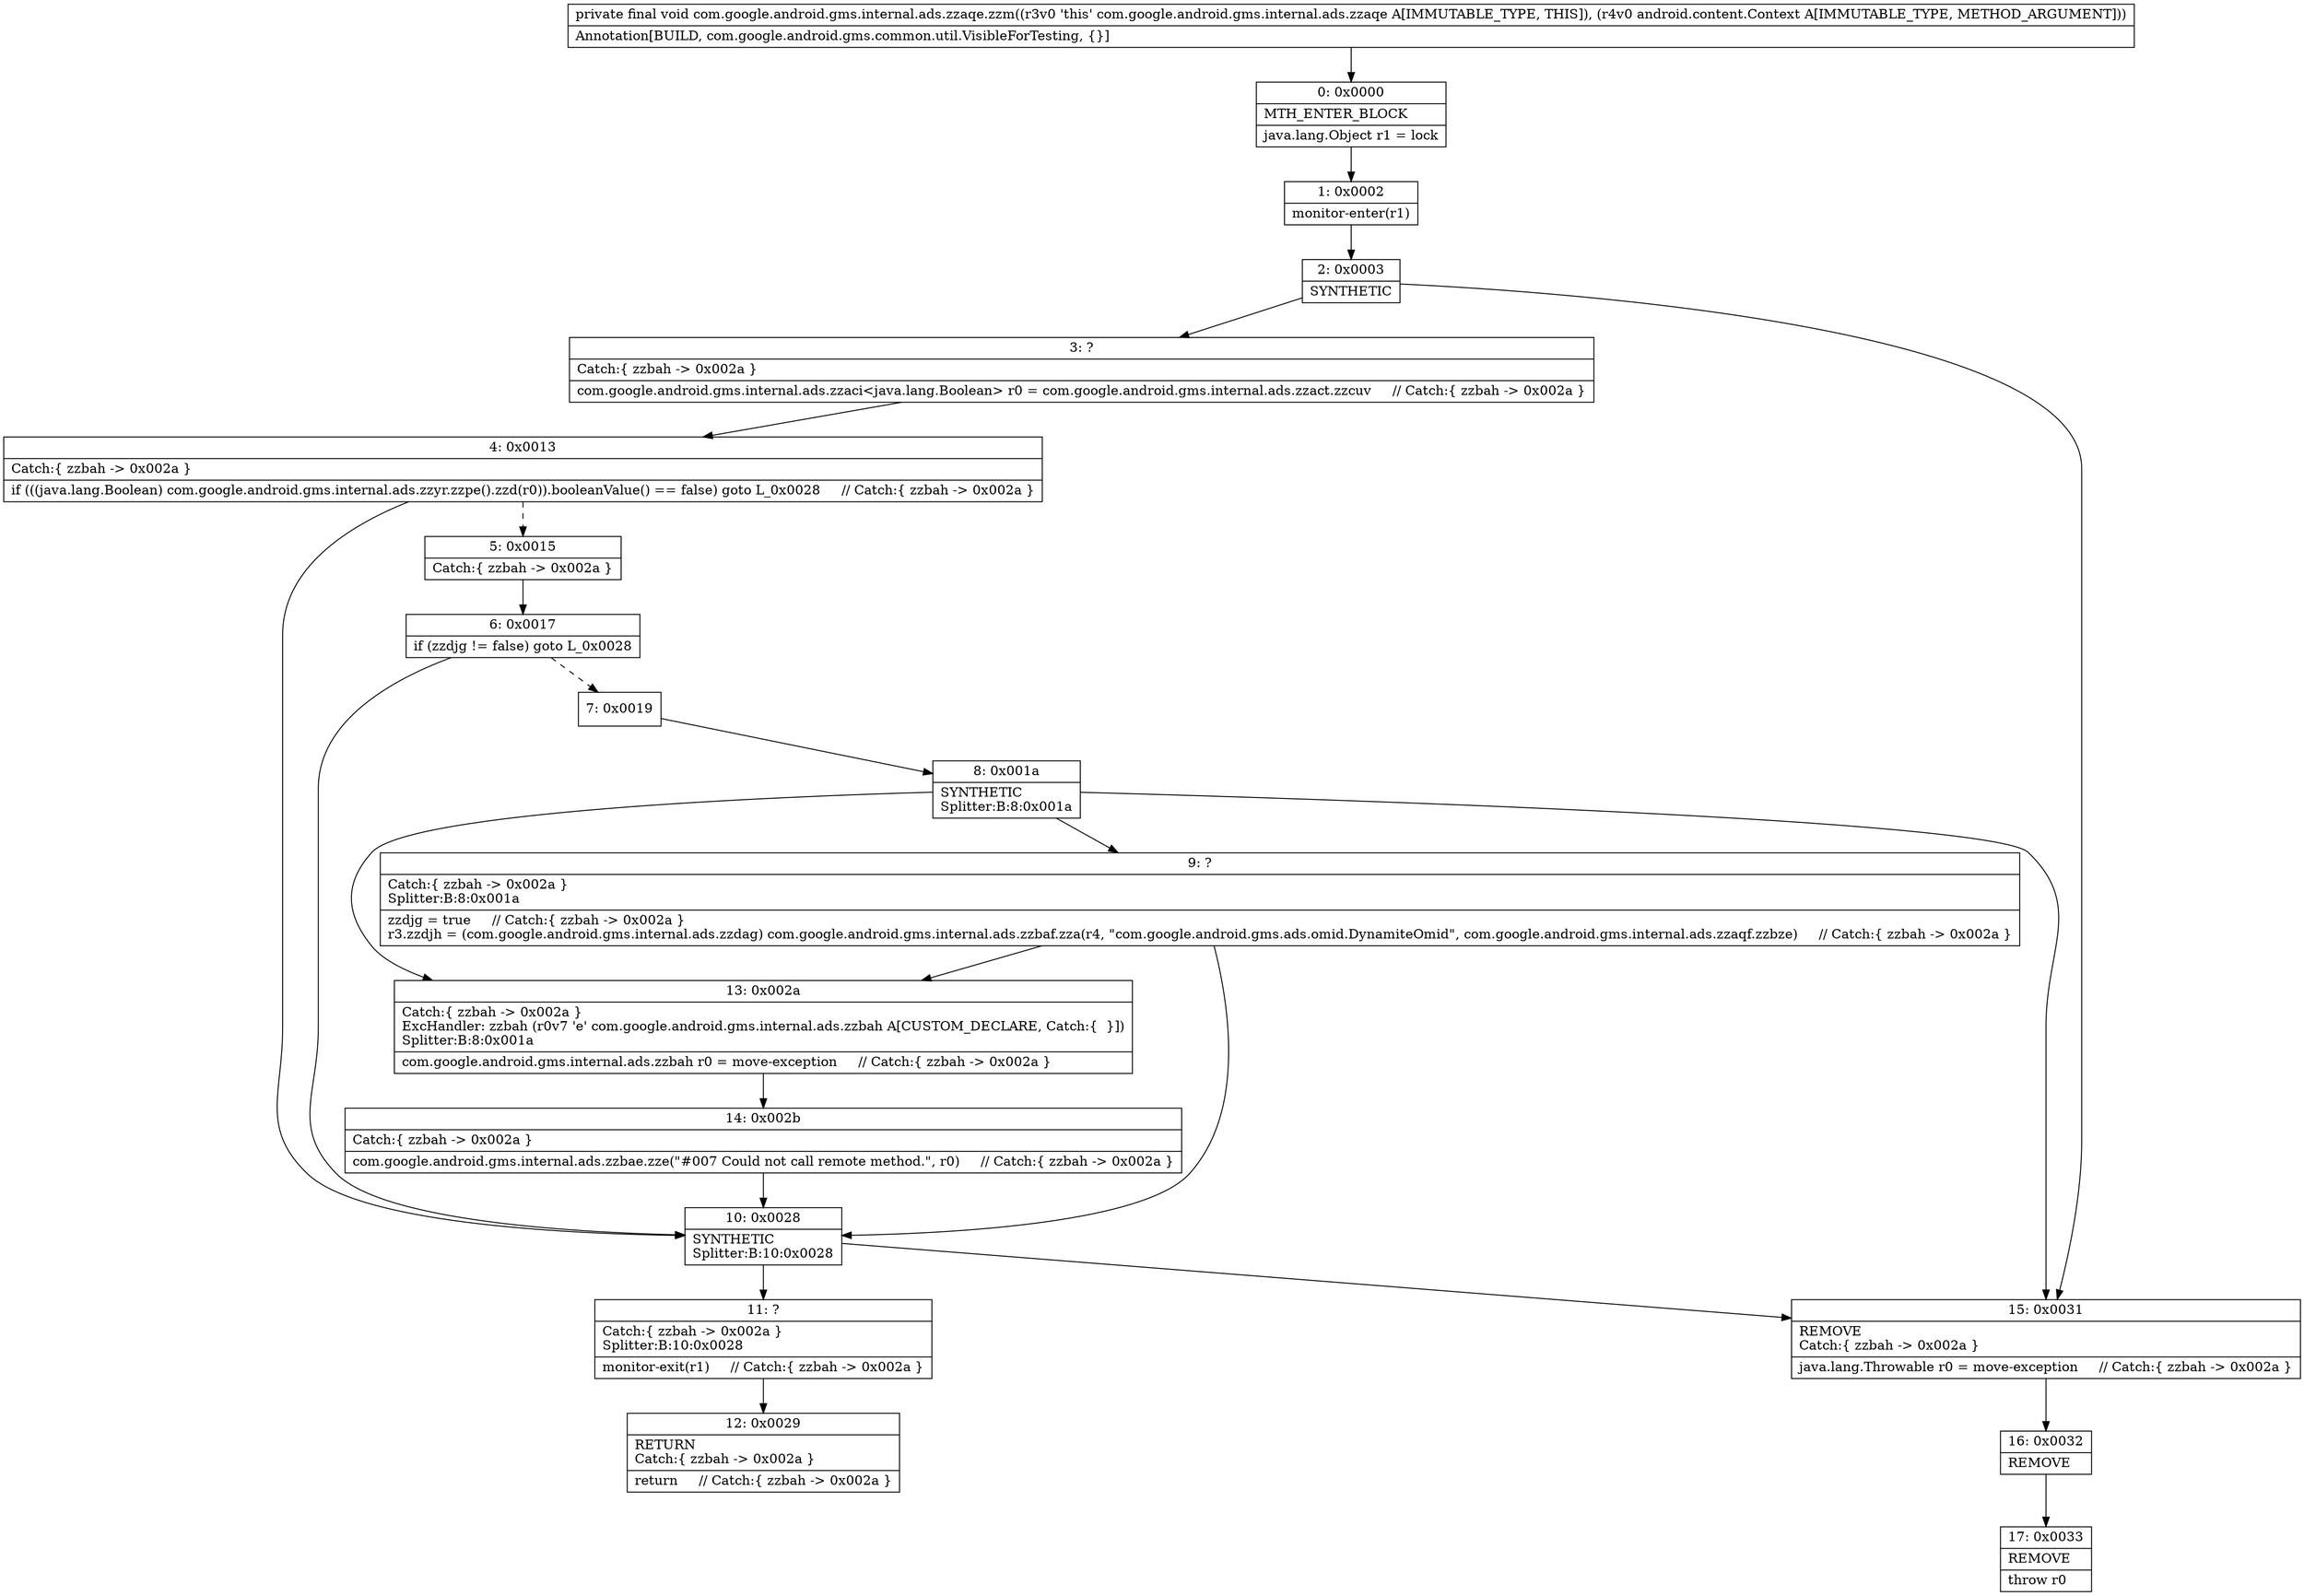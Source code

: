 digraph "CFG forcom.google.android.gms.internal.ads.zzaqe.zzm(Landroid\/content\/Context;)V" {
Node_0 [shape=record,label="{0\:\ 0x0000|MTH_ENTER_BLOCK\l|java.lang.Object r1 = lock\l}"];
Node_1 [shape=record,label="{1\:\ 0x0002|monitor\-enter(r1)\l}"];
Node_2 [shape=record,label="{2\:\ 0x0003|SYNTHETIC\l}"];
Node_3 [shape=record,label="{3\:\ ?|Catch:\{ zzbah \-\> 0x002a \}\l|com.google.android.gms.internal.ads.zzaci\<java.lang.Boolean\> r0 = com.google.android.gms.internal.ads.zzact.zzcuv     \/\/ Catch:\{ zzbah \-\> 0x002a \}\l}"];
Node_4 [shape=record,label="{4\:\ 0x0013|Catch:\{ zzbah \-\> 0x002a \}\l|if (((java.lang.Boolean) com.google.android.gms.internal.ads.zzyr.zzpe().zzd(r0)).booleanValue() == false) goto L_0x0028     \/\/ Catch:\{ zzbah \-\> 0x002a \}\l}"];
Node_5 [shape=record,label="{5\:\ 0x0015|Catch:\{ zzbah \-\> 0x002a \}\l}"];
Node_6 [shape=record,label="{6\:\ 0x0017|if (zzdjg != false) goto L_0x0028\l}"];
Node_7 [shape=record,label="{7\:\ 0x0019}"];
Node_8 [shape=record,label="{8\:\ 0x001a|SYNTHETIC\lSplitter:B:8:0x001a\l}"];
Node_9 [shape=record,label="{9\:\ ?|Catch:\{ zzbah \-\> 0x002a \}\lSplitter:B:8:0x001a\l|zzdjg = true     \/\/ Catch:\{ zzbah \-\> 0x002a \}\lr3.zzdjh = (com.google.android.gms.internal.ads.zzdag) com.google.android.gms.internal.ads.zzbaf.zza(r4, \"com.google.android.gms.ads.omid.DynamiteOmid\", com.google.android.gms.internal.ads.zzaqf.zzbze)     \/\/ Catch:\{ zzbah \-\> 0x002a \}\l}"];
Node_10 [shape=record,label="{10\:\ 0x0028|SYNTHETIC\lSplitter:B:10:0x0028\l}"];
Node_11 [shape=record,label="{11\:\ ?|Catch:\{ zzbah \-\> 0x002a \}\lSplitter:B:10:0x0028\l|monitor\-exit(r1)     \/\/ Catch:\{ zzbah \-\> 0x002a \}\l}"];
Node_12 [shape=record,label="{12\:\ 0x0029|RETURN\lCatch:\{ zzbah \-\> 0x002a \}\l|return     \/\/ Catch:\{ zzbah \-\> 0x002a \}\l}"];
Node_13 [shape=record,label="{13\:\ 0x002a|Catch:\{ zzbah \-\> 0x002a \}\lExcHandler: zzbah (r0v7 'e' com.google.android.gms.internal.ads.zzbah A[CUSTOM_DECLARE, Catch:\{  \}])\lSplitter:B:8:0x001a\l|com.google.android.gms.internal.ads.zzbah r0 = move\-exception     \/\/ Catch:\{ zzbah \-\> 0x002a \}\l}"];
Node_14 [shape=record,label="{14\:\ 0x002b|Catch:\{ zzbah \-\> 0x002a \}\l|com.google.android.gms.internal.ads.zzbae.zze(\"#007 Could not call remote method.\", r0)     \/\/ Catch:\{ zzbah \-\> 0x002a \}\l}"];
Node_15 [shape=record,label="{15\:\ 0x0031|REMOVE\lCatch:\{ zzbah \-\> 0x002a \}\l|java.lang.Throwable r0 = move\-exception     \/\/ Catch:\{ zzbah \-\> 0x002a \}\l}"];
Node_16 [shape=record,label="{16\:\ 0x0032|REMOVE\l}"];
Node_17 [shape=record,label="{17\:\ 0x0033|REMOVE\l|throw r0\l}"];
MethodNode[shape=record,label="{private final void com.google.android.gms.internal.ads.zzaqe.zzm((r3v0 'this' com.google.android.gms.internal.ads.zzaqe A[IMMUTABLE_TYPE, THIS]), (r4v0 android.content.Context A[IMMUTABLE_TYPE, METHOD_ARGUMENT]))  | Annotation[BUILD, com.google.android.gms.common.util.VisibleForTesting, \{\}]\l}"];
MethodNode -> Node_0;
Node_0 -> Node_1;
Node_1 -> Node_2;
Node_2 -> Node_3;
Node_2 -> Node_15;
Node_3 -> Node_4;
Node_4 -> Node_5[style=dashed];
Node_4 -> Node_10;
Node_5 -> Node_6;
Node_6 -> Node_7[style=dashed];
Node_6 -> Node_10;
Node_7 -> Node_8;
Node_8 -> Node_9;
Node_8 -> Node_13;
Node_8 -> Node_15;
Node_9 -> Node_10;
Node_9 -> Node_13;
Node_10 -> Node_11;
Node_10 -> Node_15;
Node_11 -> Node_12;
Node_13 -> Node_14;
Node_14 -> Node_10;
Node_15 -> Node_16;
Node_16 -> Node_17;
}

